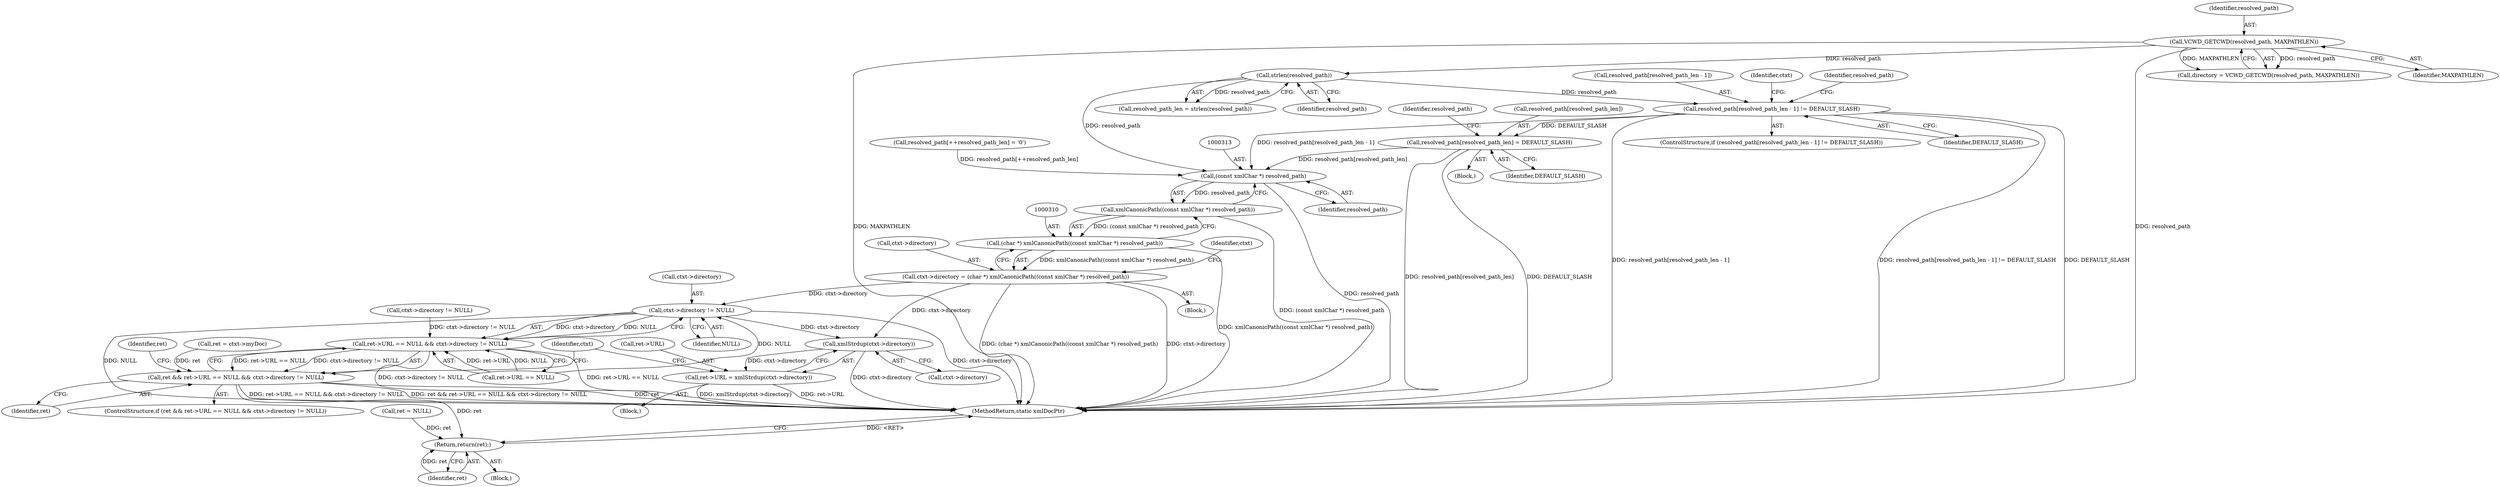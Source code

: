 digraph "0_php_4435b9142ff9813845d5c97ab29a5d637bedb257@array" {
"1000294" [label="(Call,resolved_path[resolved_path_len] = DEFAULT_SLASH)"];
"1000286" [label="(Call,resolved_path[resolved_path_len - 1] != DEFAULT_SLASH)"];
"1000283" [label="(Call,strlen(resolved_path))"];
"1000262" [label="(Call,VCWD_GETCWD(resolved_path, MAXPATHLEN))"];
"1000312" [label="(Call,(const xmlChar *) resolved_path)"];
"1000311" [label="(Call,xmlCanonicPath((const xmlChar *) resolved_path))"];
"1000309" [label="(Call,(char *) xmlCanonicPath((const xmlChar *) resolved_path))"];
"1000305" [label="(Call,ctxt->directory = (char *) xmlCanonicPath((const xmlChar *) resolved_path))"];
"1000449" [label="(Call,ctxt->directory != NULL)"];
"1000443" [label="(Call,ret->URL == NULL && ctxt->directory != NULL)"];
"1000441" [label="(Call,ret && ret->URL == NULL && ctxt->directory != NULL)"];
"1000479" [label="(Return,return(ret);)"];
"1000459" [label="(Call,xmlStrdup(ctxt->directory))"];
"1000455" [label="(Call,ret->URL = xmlStrdup(ctxt->directory))"];
"1000305" [label="(Call,ctxt->directory = (char *) xmlCanonicPath((const xmlChar *) resolved_path))"];
"1000457" [label="(Identifier,ret)"];
"1000262" [label="(Call,VCWD_GETCWD(resolved_path, MAXPATHLEN))"];
"1000283" [label="(Call,strlen(resolved_path))"];
"1000301" [label="(Identifier,resolved_path)"];
"1000480" [label="(Identifier,ret)"];
"1000263" [label="(Identifier,resolved_path)"];
"1000294" [label="(Call,resolved_path[resolved_path_len] = DEFAULT_SLASH)"];
"1000267" [label="(Block,)"];
"1000449" [label="(Call,ctxt->directory != NULL)"];
"1000459" [label="(Call,xmlStrdup(ctxt->directory))"];
"1000444" [label="(Call,ret->URL == NULL)"];
"1000295" [label="(Call,resolved_path[resolved_path_len])"];
"1000299" [label="(Call,resolved_path[++resolved_path_len] = '\0')"];
"1000311" [label="(Call,xmlCanonicPath((const xmlChar *) resolved_path))"];
"1000314" [label="(Identifier,resolved_path)"];
"1000312" [label="(Call,(const xmlChar *) resolved_path)"];
"1000454" [label="(Block,)"];
"1000465" [label="(Call,ret = NULL)"];
"1000443" [label="(Call,ret->URL == NULL && ctxt->directory != NULL)"];
"1000298" [label="(Identifier,DEFAULT_SLASH)"];
"1000296" [label="(Identifier,resolved_path)"];
"1000460" [label="(Call,ctxt->directory)"];
"1000318" [label="(Identifier,ctxt)"];
"1000453" [label="(Identifier,NULL)"];
"1000441" [label="(Call,ret && ret->URL == NULL && ctxt->directory != NULL)"];
"1000478" [label="(Identifier,ctxt)"];
"1000260" [label="(Call,directory = VCWD_GETCWD(resolved_path, MAXPATHLEN))"];
"1000285" [label="(ControlStructure,if (resolved_path[resolved_path_len - 1] != DEFAULT_SLASH))"];
"1000264" [label="(Identifier,MAXPATHLEN)"];
"1000442" [label="(Identifier,ret)"];
"1000293" [label="(Block,)"];
"1001428" [label="(MethodReturn,static xmlDocPtr)"];
"1000281" [label="(Call,resolved_path_len = strlen(resolved_path))"];
"1000309" [label="(Call,(char *) xmlCanonicPath((const xmlChar *) resolved_path))"];
"1000284" [label="(Identifier,resolved_path)"];
"1000306" [label="(Call,ctxt->directory)"];
"1000269" [label="(Call,ctxt->directory != NULL)"];
"1000228" [label="(Block,)"];
"1000455" [label="(Call,ret->URL = xmlStrdup(ctxt->directory))"];
"1000287" [label="(Call,resolved_path[resolved_path_len - 1])"];
"1000307" [label="(Identifier,ctxt)"];
"1000456" [label="(Call,ret->URL)"];
"1000286" [label="(Call,resolved_path[resolved_path_len - 1] != DEFAULT_SLASH)"];
"1000450" [label="(Call,ctxt->directory)"];
"1000426" [label="(Call,ret = ctxt->myDoc)"];
"1000479" [label="(Return,return(ret);)"];
"1000440" [label="(ControlStructure,if (ret && ret->URL == NULL && ctxt->directory != NULL))"];
"1000292" [label="(Identifier,DEFAULT_SLASH)"];
"1000294" -> "1000293"  [label="AST: "];
"1000294" -> "1000298"  [label="CFG: "];
"1000295" -> "1000294"  [label="AST: "];
"1000298" -> "1000294"  [label="AST: "];
"1000301" -> "1000294"  [label="CFG: "];
"1000294" -> "1001428"  [label="DDG: DEFAULT_SLASH"];
"1000294" -> "1001428"  [label="DDG: resolved_path[resolved_path_len]"];
"1000286" -> "1000294"  [label="DDG: DEFAULT_SLASH"];
"1000294" -> "1000312"  [label="DDG: resolved_path[resolved_path_len]"];
"1000286" -> "1000285"  [label="AST: "];
"1000286" -> "1000292"  [label="CFG: "];
"1000287" -> "1000286"  [label="AST: "];
"1000292" -> "1000286"  [label="AST: "];
"1000296" -> "1000286"  [label="CFG: "];
"1000307" -> "1000286"  [label="CFG: "];
"1000286" -> "1001428"  [label="DDG: resolved_path[resolved_path_len - 1] != DEFAULT_SLASH"];
"1000286" -> "1001428"  [label="DDG: DEFAULT_SLASH"];
"1000286" -> "1001428"  [label="DDG: resolved_path[resolved_path_len - 1]"];
"1000283" -> "1000286"  [label="DDG: resolved_path"];
"1000286" -> "1000312"  [label="DDG: resolved_path[resolved_path_len - 1]"];
"1000283" -> "1000281"  [label="AST: "];
"1000283" -> "1000284"  [label="CFG: "];
"1000284" -> "1000283"  [label="AST: "];
"1000281" -> "1000283"  [label="CFG: "];
"1000283" -> "1000281"  [label="DDG: resolved_path"];
"1000262" -> "1000283"  [label="DDG: resolved_path"];
"1000283" -> "1000312"  [label="DDG: resolved_path"];
"1000262" -> "1000260"  [label="AST: "];
"1000262" -> "1000264"  [label="CFG: "];
"1000263" -> "1000262"  [label="AST: "];
"1000264" -> "1000262"  [label="AST: "];
"1000260" -> "1000262"  [label="CFG: "];
"1000262" -> "1001428"  [label="DDG: MAXPATHLEN"];
"1000262" -> "1001428"  [label="DDG: resolved_path"];
"1000262" -> "1000260"  [label="DDG: resolved_path"];
"1000262" -> "1000260"  [label="DDG: MAXPATHLEN"];
"1000312" -> "1000311"  [label="AST: "];
"1000312" -> "1000314"  [label="CFG: "];
"1000313" -> "1000312"  [label="AST: "];
"1000314" -> "1000312"  [label="AST: "];
"1000311" -> "1000312"  [label="CFG: "];
"1000312" -> "1001428"  [label="DDG: resolved_path"];
"1000312" -> "1000311"  [label="DDG: resolved_path"];
"1000299" -> "1000312"  [label="DDG: resolved_path[++resolved_path_len]"];
"1000311" -> "1000309"  [label="AST: "];
"1000309" -> "1000311"  [label="CFG: "];
"1000311" -> "1001428"  [label="DDG: (const xmlChar *) resolved_path"];
"1000311" -> "1000309"  [label="DDG: (const xmlChar *) resolved_path"];
"1000309" -> "1000305"  [label="AST: "];
"1000310" -> "1000309"  [label="AST: "];
"1000305" -> "1000309"  [label="CFG: "];
"1000309" -> "1001428"  [label="DDG: xmlCanonicPath((const xmlChar *) resolved_path)"];
"1000309" -> "1000305"  [label="DDG: xmlCanonicPath((const xmlChar *) resolved_path)"];
"1000305" -> "1000267"  [label="AST: "];
"1000306" -> "1000305"  [label="AST: "];
"1000318" -> "1000305"  [label="CFG: "];
"1000305" -> "1001428"  [label="DDG: (char *) xmlCanonicPath((const xmlChar *) resolved_path)"];
"1000305" -> "1001428"  [label="DDG: ctxt->directory"];
"1000305" -> "1000449"  [label="DDG: ctxt->directory"];
"1000305" -> "1000459"  [label="DDG: ctxt->directory"];
"1000449" -> "1000443"  [label="AST: "];
"1000449" -> "1000453"  [label="CFG: "];
"1000450" -> "1000449"  [label="AST: "];
"1000453" -> "1000449"  [label="AST: "];
"1000443" -> "1000449"  [label="CFG: "];
"1000449" -> "1001428"  [label="DDG: ctxt->directory"];
"1000449" -> "1001428"  [label="DDG: NULL"];
"1000449" -> "1000443"  [label="DDG: ctxt->directory"];
"1000449" -> "1000443"  [label="DDG: NULL"];
"1000444" -> "1000449"  [label="DDG: NULL"];
"1000449" -> "1000459"  [label="DDG: ctxt->directory"];
"1000443" -> "1000441"  [label="AST: "];
"1000443" -> "1000444"  [label="CFG: "];
"1000444" -> "1000443"  [label="AST: "];
"1000441" -> "1000443"  [label="CFG: "];
"1000443" -> "1001428"  [label="DDG: ctxt->directory != NULL"];
"1000443" -> "1001428"  [label="DDG: ret->URL == NULL"];
"1000443" -> "1000441"  [label="DDG: ret->URL == NULL"];
"1000443" -> "1000441"  [label="DDG: ctxt->directory != NULL"];
"1000444" -> "1000443"  [label="DDG: ret->URL"];
"1000444" -> "1000443"  [label="DDG: NULL"];
"1000269" -> "1000443"  [label="DDG: ctxt->directory != NULL"];
"1000441" -> "1000440"  [label="AST: "];
"1000441" -> "1000442"  [label="CFG: "];
"1000442" -> "1000441"  [label="AST: "];
"1000457" -> "1000441"  [label="CFG: "];
"1000478" -> "1000441"  [label="CFG: "];
"1000441" -> "1001428"  [label="DDG: ret"];
"1000441" -> "1001428"  [label="DDG: ret->URL == NULL && ctxt->directory != NULL"];
"1000441" -> "1001428"  [label="DDG: ret && ret->URL == NULL && ctxt->directory != NULL"];
"1000426" -> "1000441"  [label="DDG: ret"];
"1000441" -> "1000479"  [label="DDG: ret"];
"1000479" -> "1000228"  [label="AST: "];
"1000479" -> "1000480"  [label="CFG: "];
"1000480" -> "1000479"  [label="AST: "];
"1001428" -> "1000479"  [label="CFG: "];
"1000479" -> "1001428"  [label="DDG: <RET>"];
"1000480" -> "1000479"  [label="DDG: ret"];
"1000465" -> "1000479"  [label="DDG: ret"];
"1000459" -> "1000455"  [label="AST: "];
"1000459" -> "1000460"  [label="CFG: "];
"1000460" -> "1000459"  [label="AST: "];
"1000455" -> "1000459"  [label="CFG: "];
"1000459" -> "1001428"  [label="DDG: ctxt->directory"];
"1000459" -> "1000455"  [label="DDG: ctxt->directory"];
"1000455" -> "1000454"  [label="AST: "];
"1000456" -> "1000455"  [label="AST: "];
"1000478" -> "1000455"  [label="CFG: "];
"1000455" -> "1001428"  [label="DDG: xmlStrdup(ctxt->directory)"];
"1000455" -> "1001428"  [label="DDG: ret->URL"];
}
